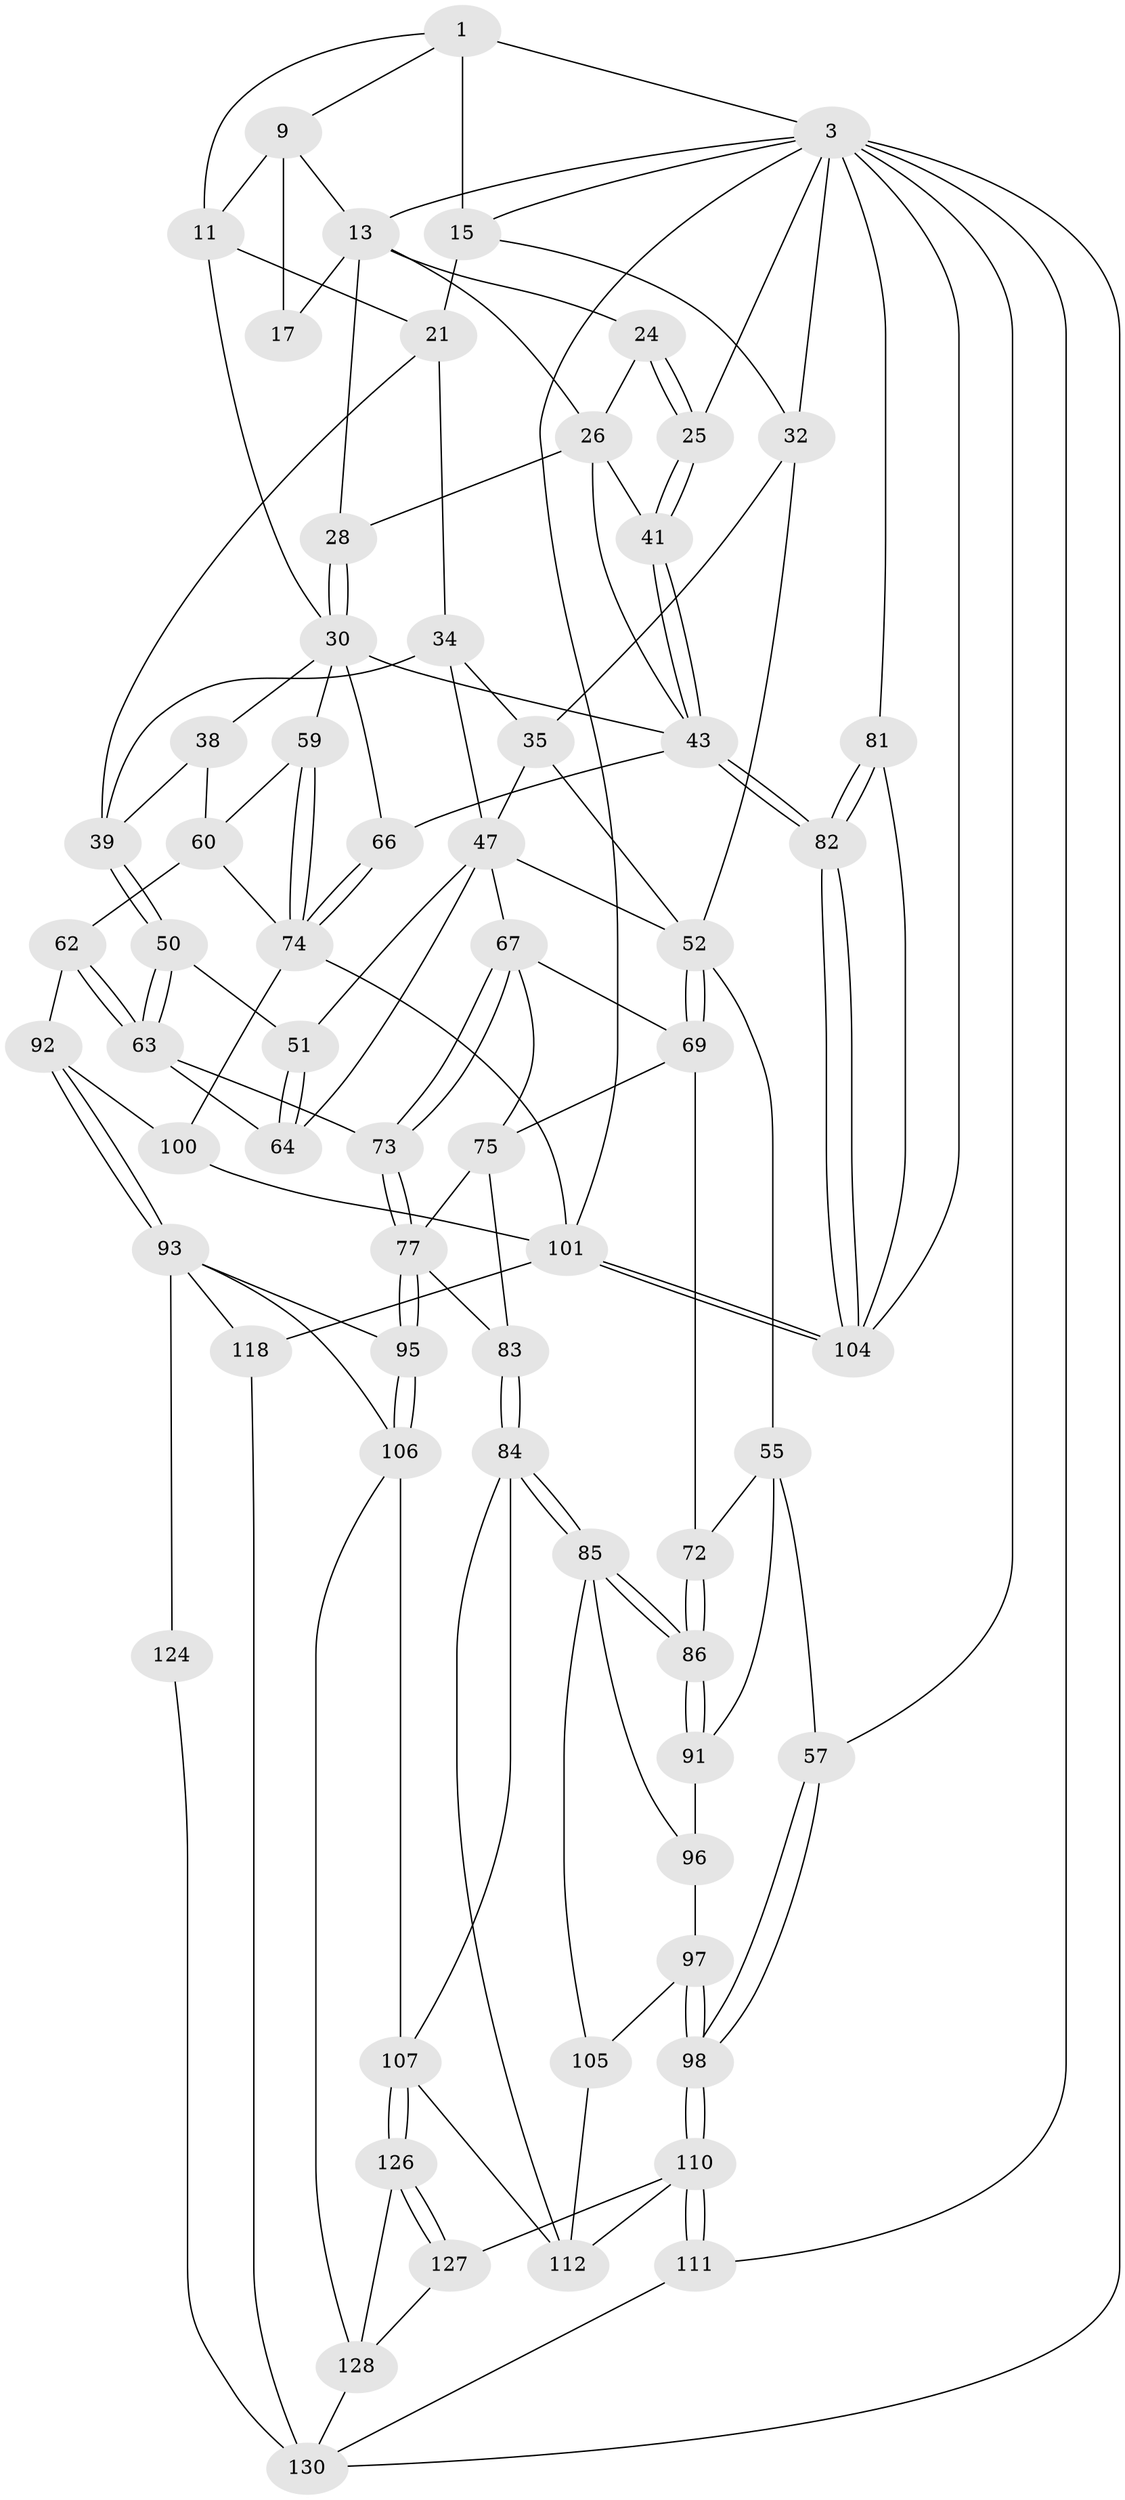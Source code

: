 // original degree distribution, {3: 0.014925373134328358, 4: 0.23880597014925373, 6: 0.22388059701492538, 5: 0.5223880597014925}
// Generated by graph-tools (version 1.1) at 2025/28/03/15/25 16:28:03]
// undirected, 67 vertices, 158 edges
graph export_dot {
graph [start="1"]
  node [color=gray90,style=filled];
  1 [pos="+0.48066817895900776+0",super="+2+7"];
  3 [pos="+1+0",super="+12+4+79"];
  9 [pos="+0.791861773087422+0",super="+14+10"];
  11 [pos="+0.581606523530956+0.13818724478484706",super="+20"];
  13 [pos="+0.8871349876767702+0.12240417146411751",super="+18"];
  15 [pos="+0.2707205342149601+0.1460480889265133",super="+16"];
  17 [pos="+0.7356797292270134+0.20768242650279423"];
  21 [pos="+0.5159277697603317+0.2635558661610189",super="+22"];
  24 [pos="+0.9243102325304824+0.2071910463620977"];
  25 [pos="+1+0"];
  26 [pos="+0.9378474731453406+0.3168093131911454",super="+29+27"];
  28 [pos="+0.7550300776510417+0.26443286281921285"];
  30 [pos="+0.7291278557135411+0.35176098522373556",super="+46+31"];
  32 [pos="+0.05147823752119876+0.2600147688740385",super="+37"];
  34 [pos="+0.31049307902419854+0.2420086531299403",super="+42"];
  35 [pos="+0.2961018773294086+0.3034025387953364",super="+36"];
  38 [pos="+0.6580934672635086+0.3919010255327662"];
  39 [pos="+0.5906165781356028+0.42199345935178495",super="+40"];
  41 [pos="+1+0.25143773999959174"];
  43 [pos="+1+0.5867744248114328",super="+44"];
  47 [pos="+0.4366329616380771+0.41200142843681486",super="+48"];
  50 [pos="+0.5518205499714399+0.475944229025435"];
  51 [pos="+0.5214528448040631+0.47414678350641754"];
  52 [pos="+0.278047087161741+0.4727231544030283",super="+53"];
  55 [pos="+0.07616696160700634+0.5224954724381693",super="+56"];
  57 [pos="+0+0.5585794180371498"];
  59 [pos="+0.796610316854132+0.5041849239240245"];
  60 [pos="+0.7519144866004275+0.5597841687852881",super="+61+87"];
  62 [pos="+0.5923215686690269+0.6029985453191045",super="+88"];
  63 [pos="+0.5687418659326737+0.5890145424199351",super="+70"];
  64 [pos="+0.45771687653225895+0.519204713858348"];
  66 [pos="+1+0.5841925012302499"];
  67 [pos="+0.40567523976860914+0.5170453998820593",super="+68"];
  69 [pos="+0.27551342940556645+0.5019125698836842",super="+71"];
  72 [pos="+0.1292139240004872+0.5708959439616349"];
  73 [pos="+0.3954182271504663+0.6681373908953318"];
  74 [pos="+0.9518740060623448+0.6318939224949242",super="+89"];
  75 [pos="+0.33974186592867206+0.6687945582687536",super="+76"];
  77 [pos="+0.38105017865898055+0.6885323628953447",super="+78"];
  81 [pos="+1+0.9707398557048211"];
  82 [pos="+1+0.6993517585146881"];
  83 [pos="+0.21235228391108457+0.7179694751370677"];
  84 [pos="+0.1991680745891395+0.7235774067877394",super="+109"];
  85 [pos="+0.17309826543836393+0.7136598793262376",super="+99"];
  86 [pos="+0.14891700721605322+0.6596228464447738"];
  91 [pos="+0.03874370741377406+0.6753189984904484"];
  92 [pos="+0.6158727489501948+0.7049088913595422"];
  93 [pos="+0.5046017373000294+0.7983002298317377",super="+94+120"];
  95 [pos="+0.40507087543530645+0.7362585981299773"];
  96 [pos="+0.041337410946351384+0.685848211454579"];
  97 [pos="+0.001391447492017584+0.746792444472527"];
  98 [pos="+0+0.7352423977791682"];
  100 [pos="+0.7077841162975661+0.7647795336541282"];
  101 [pos="+0.8667102346950906+0.7497479448962595",super="+102"];
  104 [pos="+0.8887015621343968+0.8210563009750834",super="+114"];
  105 [pos="+0.08054485573939901+0.7789951989644254"];
  106 [pos="+0.27216750499347486+0.8621110473022197",super="+123"];
  107 [pos="+0.2637399827905045+0.8608527174285441",super="+108"];
  110 [pos="+0+1",super="+117"];
  111 [pos="+0+1"];
  112 [pos="+0.11470329178883834+0.8807659132438913",super="+113"];
  118 [pos="+0.7134832885374908+0.8552453844879407",super="+121+119"];
  124 [pos="+0.5405369721807706+0.8658471122292194",super="+125"];
  126 [pos="+0.2220446216463678+0.9246551198192129"];
  127 [pos="+0.17852097684917642+0.9471343635476646"];
  128 [pos="+0.24793834578098123+0.9633534132785068",super="+132"];
  130 [pos="+0.7233632543322143+1",super="+131"];
  1 -- 3 [weight=2];
  1 -- 9;
  1 -- 11;
  1 -- 15;
  3 -- 25;
  3 -- 13;
  3 -- 32;
  3 -- 57;
  3 -- 111 [weight=2];
  3 -- 15;
  3 -- 81;
  3 -- 130;
  3 -- 104;
  3 -- 101;
  9 -- 13;
  9 -- 17 [weight=2];
  9 -- 11;
  11 -- 21;
  11 -- 30;
  13 -- 17;
  13 -- 24;
  13 -- 26;
  13 -- 28;
  15 -- 21;
  15 -- 32;
  21 -- 34;
  21 -- 39;
  24 -- 25;
  24 -- 25;
  24 -- 26;
  25 -- 41;
  25 -- 41;
  26 -- 41;
  26 -- 28;
  26 -- 43;
  28 -- 30;
  28 -- 30;
  30 -- 66;
  30 -- 59;
  30 -- 38;
  30 -- 43;
  32 -- 35;
  32 -- 52;
  34 -- 35;
  34 -- 47;
  34 -- 39;
  35 -- 52;
  35 -- 47;
  38 -- 39;
  38 -- 60;
  39 -- 50;
  39 -- 50;
  41 -- 43;
  41 -- 43;
  43 -- 82;
  43 -- 82;
  43 -- 66;
  47 -- 51;
  47 -- 64;
  47 -- 67;
  47 -- 52;
  50 -- 51;
  50 -- 63;
  50 -- 63;
  51 -- 64;
  51 -- 64;
  52 -- 69;
  52 -- 69;
  52 -- 55;
  55 -- 72;
  55 -- 57;
  55 -- 91;
  57 -- 98;
  57 -- 98;
  59 -- 60;
  59 -- 74;
  59 -- 74;
  60 -- 62 [weight=2];
  60 -- 74;
  62 -- 63;
  62 -- 63;
  62 -- 92;
  63 -- 64;
  63 -- 73;
  66 -- 74;
  66 -- 74;
  67 -- 73;
  67 -- 73;
  67 -- 75;
  67 -- 69;
  69 -- 72;
  69 -- 75;
  72 -- 86;
  72 -- 86;
  73 -- 77;
  73 -- 77;
  74 -- 100;
  74 -- 101;
  75 -- 77;
  75 -- 83;
  77 -- 95;
  77 -- 95;
  77 -- 83;
  81 -- 82;
  81 -- 82;
  81 -- 104;
  82 -- 104;
  82 -- 104;
  83 -- 84;
  83 -- 84;
  84 -- 85;
  84 -- 85;
  84 -- 112;
  84 -- 107;
  85 -- 86;
  85 -- 86;
  85 -- 96;
  85 -- 105;
  86 -- 91;
  86 -- 91;
  91 -- 96;
  92 -- 93;
  92 -- 93;
  92 -- 100;
  93 -- 106;
  93 -- 124 [weight=2];
  93 -- 95;
  93 -- 118;
  95 -- 106;
  95 -- 106;
  96 -- 97;
  97 -- 98;
  97 -- 98;
  97 -- 105;
  98 -- 110;
  98 -- 110;
  100 -- 101;
  101 -- 104;
  101 -- 104;
  101 -- 118 [weight=2];
  105 -- 112;
  106 -- 107;
  106 -- 128;
  107 -- 126;
  107 -- 126;
  107 -- 112;
  110 -- 111;
  110 -- 111;
  110 -- 112;
  110 -- 127;
  111 -- 130;
  118 -- 130;
  124 -- 130 [weight=2];
  126 -- 127;
  126 -- 127;
  126 -- 128;
  127 -- 128;
  128 -- 130;
}
